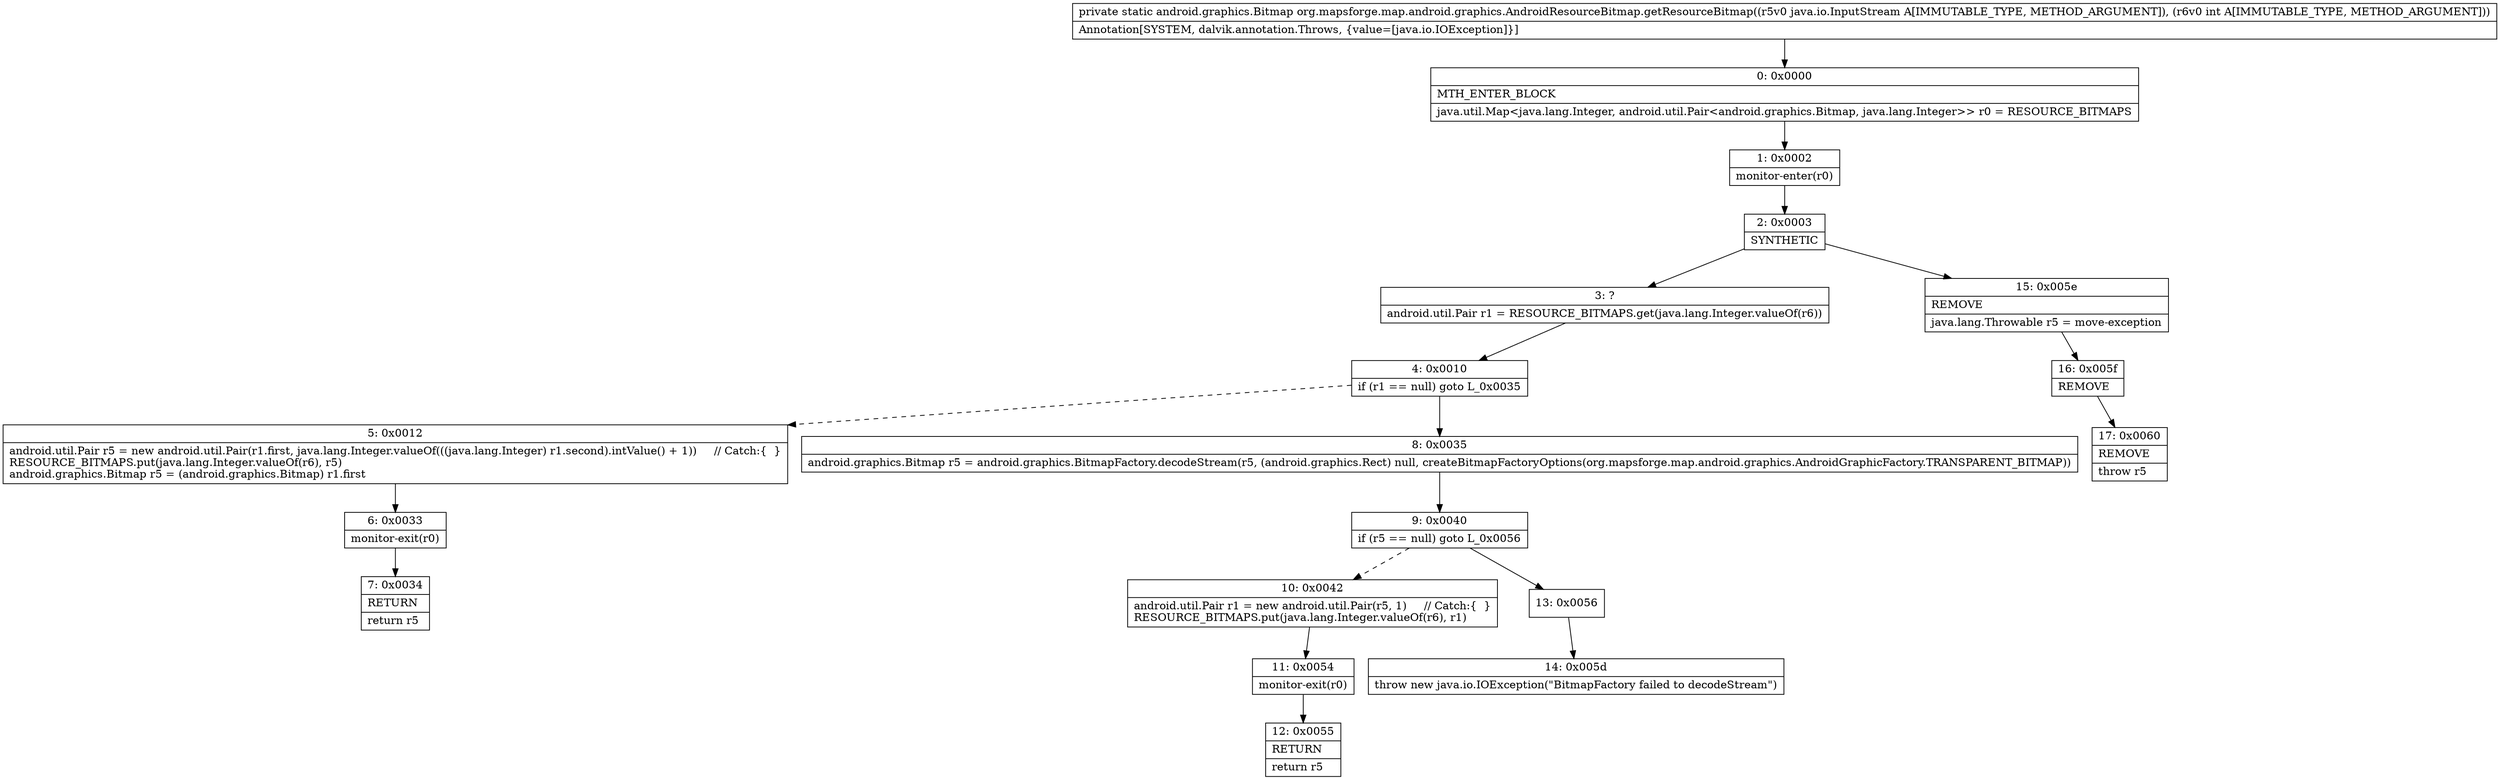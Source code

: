 digraph "CFG fororg.mapsforge.map.android.graphics.AndroidResourceBitmap.getResourceBitmap(Ljava\/io\/InputStream;I)Landroid\/graphics\/Bitmap;" {
Node_0 [shape=record,label="{0\:\ 0x0000|MTH_ENTER_BLOCK\l|java.util.Map\<java.lang.Integer, android.util.Pair\<android.graphics.Bitmap, java.lang.Integer\>\> r0 = RESOURCE_BITMAPS\l}"];
Node_1 [shape=record,label="{1\:\ 0x0002|monitor\-enter(r0)\l}"];
Node_2 [shape=record,label="{2\:\ 0x0003|SYNTHETIC\l}"];
Node_3 [shape=record,label="{3\:\ ?|android.util.Pair r1 = RESOURCE_BITMAPS.get(java.lang.Integer.valueOf(r6))\l}"];
Node_4 [shape=record,label="{4\:\ 0x0010|if (r1 == null) goto L_0x0035\l}"];
Node_5 [shape=record,label="{5\:\ 0x0012|android.util.Pair r5 = new android.util.Pair(r1.first, java.lang.Integer.valueOf(((java.lang.Integer) r1.second).intValue() + 1))     \/\/ Catch:\{  \}\lRESOURCE_BITMAPS.put(java.lang.Integer.valueOf(r6), r5)\landroid.graphics.Bitmap r5 = (android.graphics.Bitmap) r1.first\l}"];
Node_6 [shape=record,label="{6\:\ 0x0033|monitor\-exit(r0)\l}"];
Node_7 [shape=record,label="{7\:\ 0x0034|RETURN\l|return r5\l}"];
Node_8 [shape=record,label="{8\:\ 0x0035|android.graphics.Bitmap r5 = android.graphics.BitmapFactory.decodeStream(r5, (android.graphics.Rect) null, createBitmapFactoryOptions(org.mapsforge.map.android.graphics.AndroidGraphicFactory.TRANSPARENT_BITMAP))\l}"];
Node_9 [shape=record,label="{9\:\ 0x0040|if (r5 == null) goto L_0x0056\l}"];
Node_10 [shape=record,label="{10\:\ 0x0042|android.util.Pair r1 = new android.util.Pair(r5, 1)     \/\/ Catch:\{  \}\lRESOURCE_BITMAPS.put(java.lang.Integer.valueOf(r6), r1)\l}"];
Node_11 [shape=record,label="{11\:\ 0x0054|monitor\-exit(r0)\l}"];
Node_12 [shape=record,label="{12\:\ 0x0055|RETURN\l|return r5\l}"];
Node_13 [shape=record,label="{13\:\ 0x0056}"];
Node_14 [shape=record,label="{14\:\ 0x005d|throw new java.io.IOException(\"BitmapFactory failed to decodeStream\")\l}"];
Node_15 [shape=record,label="{15\:\ 0x005e|REMOVE\l|java.lang.Throwable r5 = move\-exception\l}"];
Node_16 [shape=record,label="{16\:\ 0x005f|REMOVE\l}"];
Node_17 [shape=record,label="{17\:\ 0x0060|REMOVE\l|throw r5\l}"];
MethodNode[shape=record,label="{private static android.graphics.Bitmap org.mapsforge.map.android.graphics.AndroidResourceBitmap.getResourceBitmap((r5v0 java.io.InputStream A[IMMUTABLE_TYPE, METHOD_ARGUMENT]), (r6v0 int A[IMMUTABLE_TYPE, METHOD_ARGUMENT]))  | Annotation[SYSTEM, dalvik.annotation.Throws, \{value=[java.io.IOException]\}]\l}"];
MethodNode -> Node_0;
Node_0 -> Node_1;
Node_1 -> Node_2;
Node_2 -> Node_3;
Node_2 -> Node_15;
Node_3 -> Node_4;
Node_4 -> Node_5[style=dashed];
Node_4 -> Node_8;
Node_5 -> Node_6;
Node_6 -> Node_7;
Node_8 -> Node_9;
Node_9 -> Node_10[style=dashed];
Node_9 -> Node_13;
Node_10 -> Node_11;
Node_11 -> Node_12;
Node_13 -> Node_14;
Node_15 -> Node_16;
Node_16 -> Node_17;
}

